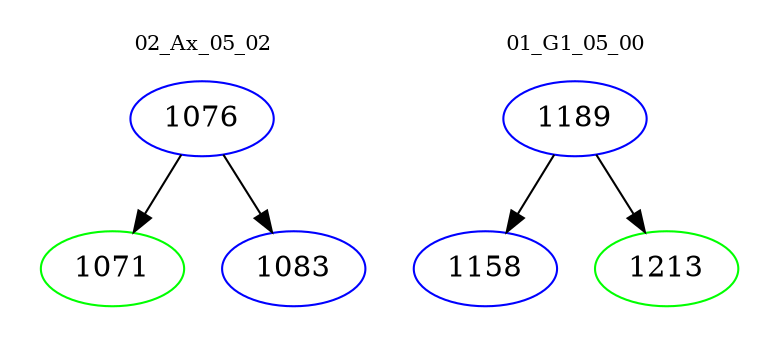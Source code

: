 digraph{
subgraph cluster_0 {
color = white
label = "02_Ax_05_02";
fontsize=10;
T0_1076 [label="1076", color="blue"]
T0_1076 -> T0_1071 [color="black"]
T0_1071 [label="1071", color="green"]
T0_1076 -> T0_1083 [color="black"]
T0_1083 [label="1083", color="blue"]
}
subgraph cluster_1 {
color = white
label = "01_G1_05_00";
fontsize=10;
T1_1189 [label="1189", color="blue"]
T1_1189 -> T1_1158 [color="black"]
T1_1158 [label="1158", color="blue"]
T1_1189 -> T1_1213 [color="black"]
T1_1213 [label="1213", color="green"]
}
}

